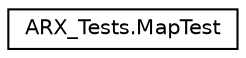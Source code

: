 digraph "Graphical Class Hierarchy"
{
 // LATEX_PDF_SIZE
  edge [fontname="Helvetica",fontsize="10",labelfontname="Helvetica",labelfontsize="10"];
  node [fontname="Helvetica",fontsize="10",shape=record];
  rankdir="LR";
  Node0 [label="ARX_Tests.MapTest",height=0.2,width=0.4,color="black", fillcolor="white", style="filled",URL="$class_a_r_x___tests_1_1_map_test.html",tooltip=" "];
}
